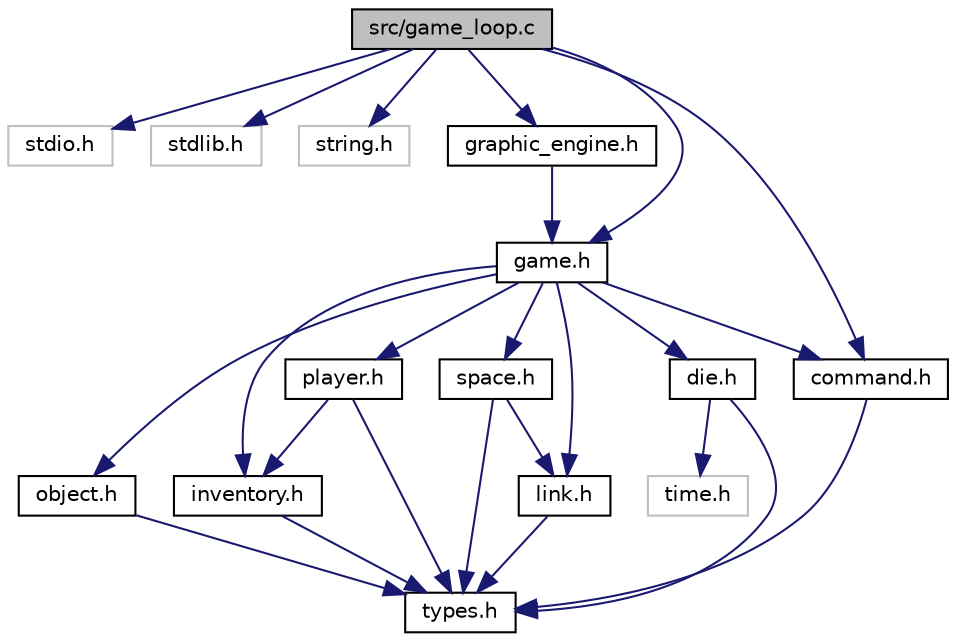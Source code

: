digraph "src/game_loop.c"
{
 // LATEX_PDF_SIZE
  edge [fontname="Helvetica",fontsize="10",labelfontname="Helvetica",labelfontsize="10"];
  node [fontname="Helvetica",fontsize="10",shape=record];
  Node1 [label="src/game_loop.c",height=0.2,width=0.4,color="black", fillcolor="grey75", style="filled", fontcolor="black",tooltip="Define el ciclo del juego."];
  Node1 -> Node2 [color="midnightblue",fontsize="10",style="solid"];
  Node2 [label="stdio.h",height=0.2,width=0.4,color="grey75", fillcolor="white", style="filled",tooltip=" "];
  Node1 -> Node3 [color="midnightblue",fontsize="10",style="solid"];
  Node3 [label="stdlib.h",height=0.2,width=0.4,color="grey75", fillcolor="white", style="filled",tooltip=" "];
  Node1 -> Node4 [color="midnightblue",fontsize="10",style="solid"];
  Node4 [label="string.h",height=0.2,width=0.4,color="grey75", fillcolor="white", style="filled",tooltip=" "];
  Node1 -> Node5 [color="midnightblue",fontsize="10",style="solid"];
  Node5 [label="graphic_engine.h",height=0.2,width=0.4,color="black", fillcolor="white", style="filled",URL="$graphic__engine_8h.html",tooltip="Define un motor gráfico textual."];
  Node5 -> Node6 [color="midnightblue",fontsize="10",style="solid"];
  Node6 [label="game.h",height=0.2,width=0.4,color="black", fillcolor="white", style="filled",URL="$game_8h.html",tooltip="Archivo cabecera de game.c contiene la estructura de datos game en la que se almacenan algunas caract..."];
  Node6 -> Node7 [color="midnightblue",fontsize="10",style="solid"];
  Node7 [label="player.h",height=0.2,width=0.4,color="black", fillcolor="white", style="filled",URL="$player_8h.html",tooltip="Archivo cabecera de la función player.h, en el se define la estructura de datos Player y sus funcione..."];
  Node7 -> Node8 [color="midnightblue",fontsize="10",style="solid"];
  Node8 [label="types.h",height=0.2,width=0.4,color="black", fillcolor="white", style="filled",URL="$types_8h.html",tooltip="Definde tipos comunes."];
  Node7 -> Node9 [color="midnightblue",fontsize="10",style="solid"];
  Node9 [label="inventory.h",height=0.2,width=0.4,color="black", fillcolor="white", style="filled",URL="$inventory_8h.html",tooltip="Define el inventario del jugador."];
  Node9 -> Node8 [color="midnightblue",fontsize="10",style="solid"];
  Node6 -> Node10 [color="midnightblue",fontsize="10",style="solid"];
  Node10 [label="object.h",height=0.2,width=0.4,color="black", fillcolor="white", style="filled",URL="$object_8h.html",tooltip="Archivo cabecera del modulo object.h, en el se define la estructura de datos Object y sus funciones."];
  Node10 -> Node8 [color="midnightblue",fontsize="10",style="solid"];
  Node6 -> Node11 [color="midnightblue",fontsize="10",style="solid"];
  Node11 [label="command.h",height=0.2,width=0.4,color="black", fillcolor="white", style="filled",URL="$command_8h.html",tooltip="Implementa el intérprete de comandos."];
  Node11 -> Node8 [color="midnightblue",fontsize="10",style="solid"];
  Node6 -> Node12 [color="midnightblue",fontsize="10",style="solid"];
  Node12 [label="space.h",height=0.2,width=0.4,color="black", fillcolor="white", style="filled",URL="$space_8h.html",tooltip="Define un espacio."];
  Node12 -> Node8 [color="midnightblue",fontsize="10",style="solid"];
  Node12 -> Node13 [color="midnightblue",fontsize="10",style="solid"];
  Node13 [label="link.h",height=0.2,width=0.4,color="black", fillcolor="white", style="filled",URL="$link_8h.html",tooltip="Define los enlaces entre espacios."];
  Node13 -> Node8 [color="midnightblue",fontsize="10",style="solid"];
  Node6 -> Node14 [color="midnightblue",fontsize="10",style="solid"];
  Node14 [label="die.h",height=0.2,width=0.4,color="black", fillcolor="white", style="filled",URL="$die_8h.html",tooltip="Archivo cabecera del modulo die.h en el que se definen las funciones de die.c."];
  Node14 -> Node8 [color="midnightblue",fontsize="10",style="solid"];
  Node14 -> Node15 [color="midnightblue",fontsize="10",style="solid"];
  Node15 [label="time.h",height=0.2,width=0.4,color="grey75", fillcolor="white", style="filled",tooltip=" "];
  Node6 -> Node9 [color="midnightblue",fontsize="10",style="solid"];
  Node6 -> Node13 [color="midnightblue",fontsize="10",style="solid"];
  Node1 -> Node11 [color="midnightblue",fontsize="10",style="solid"];
  Node1 -> Node6 [color="midnightblue",fontsize="10",style="solid"];
}
